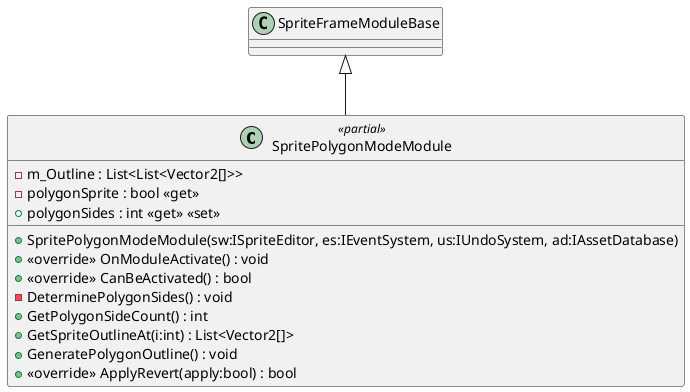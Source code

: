 @startuml
class SpritePolygonModeModule <<partial>> {
    - m_Outline : List<List<Vector2[]>>
    + SpritePolygonModeModule(sw:ISpriteEditor, es:IEventSystem, us:IUndoSystem, ad:IAssetDatabase)
    + <<override>> OnModuleActivate() : void
    + <<override>> CanBeActivated() : bool
    - polygonSprite : bool <<get>>
    - DeterminePolygonSides() : void
    + GetPolygonSideCount() : int
    + polygonSides : int <<get>> <<set>>
    + GetSpriteOutlineAt(i:int) : List<Vector2[]>
    + GeneratePolygonOutline() : void
    + <<override>> ApplyRevert(apply:bool) : bool
}
SpriteFrameModuleBase <|-- SpritePolygonModeModule
@enduml
